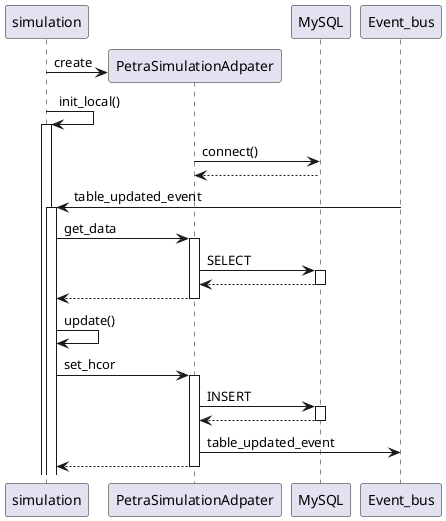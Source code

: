 @startuml
simulation -> PetraSimulationAdpater ** : create
simulation -> simulation ++: init_local()
PetraSimulationAdpater -> MySQL: connect()
PetraSimulationAdpater <-- MySQL

database MySQL

Event_bus -> simulation ++: table_updated_event
simulation -> PetraSimulationAdpater ++: get_data
PetraSimulationAdpater -> MySQL ++: SELECT 
PetraSimulationAdpater <-- MySQL --
PetraSimulationAdpater --> simulation --
simulation -> simulation: update() 
simulation -> PetraSimulationAdpater ++: set_hcor
PetraSimulationAdpater -> MySQL ++: INSERT 
PetraSimulationAdpater <-- MySQL --
PetraSimulationAdpater -> Event_bus: table_updated_event
PetraSimulationAdpater --> simulation --


@enduml